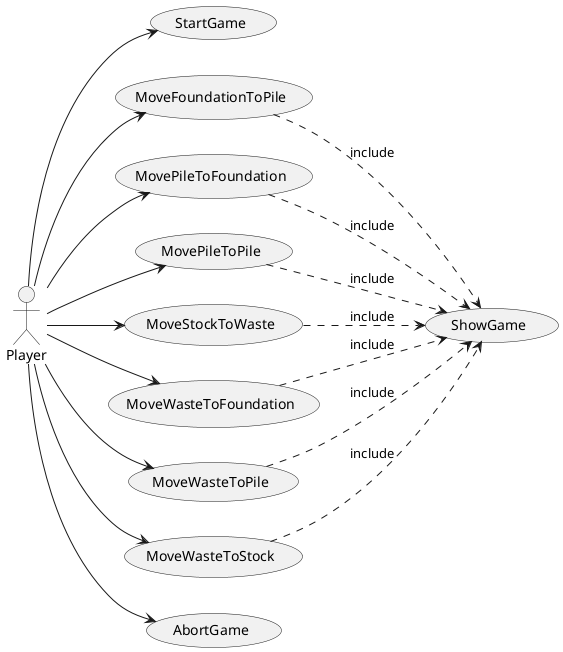 @startuml UseCases
left to right direction

usecase "StartGame" as StartGame
usecase "MoveFoundationToPile" as UC6
usecase "MovePileToFoundation" as UC4
usecase "MovePileToPile" as UC5
usecase "MoveStockToWaste" as UC1
usecase "MoveWasteToFoundation" as UC2
usecase "MoveWasteToPile" as UC3
usecase "MoveWasteToStock" as UC7
usecase "ShowGame" as ShowGame
usecase "AbortGame" as AbortGame

Player --> StartGame
Player --> UC1
Player --> UC2
Player --> UC3
Player --> UC4
Player --> UC5
Player --> UC6
Player --> UC7
Player --> AbortGame

UC1 -.> ShowGame : include
UC2 -.> ShowGame : include
UC3 -.> ShowGame : include
UC4 -.> ShowGame : include
UC5 -.> ShowGame : include
UC6 -.> ShowGame : include
UC7 -.> ShowGame : include
@enduml
